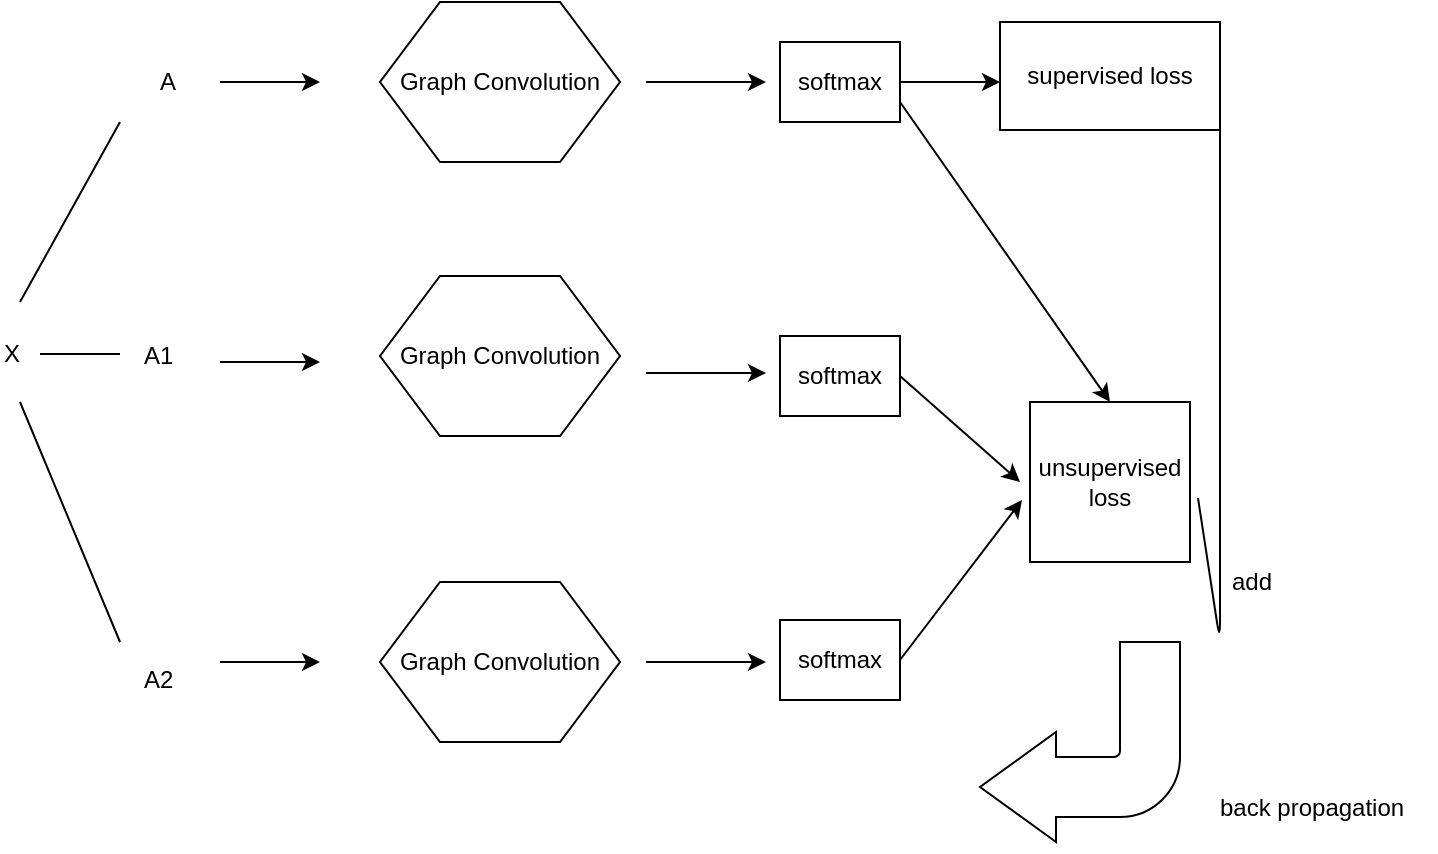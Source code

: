 <mxfile version="10.7.7" type="github"><diagram id="lhLb9V5Iixnyw5DytLfE" name="Page-1"><mxGraphModel dx="802" dy="643" grid="1" gridSize="10" guides="1" tooltips="1" connect="1" arrows="1" fold="1" page="1" pageScale="1" pageWidth="827" pageHeight="1169" background="none" math="0" shadow="0"><root><object label="" id="0"><mxCell/></object><mxCell id="1" parent="0"/><mxCell id="fMQAd8A8lo4QQlEFcTdK-2" value="&lt;div title=&quot;Page 6&quot;&gt;&lt;p&gt;&lt;br&gt;&lt;/p&gt;&lt;/div&gt;" style="text;html=1;resizable=0;points=[];autosize=1;align=left;verticalAlign=top;spacingTop=-4;" vertex="1" parent="1"><mxGeometry x="87" y="164" width="20" height="40" as="geometry"/></mxCell><mxCell id="fMQAd8A8lo4QQlEFcTdK-3" value="A" style="text;html=1;resizable=0;points=[];autosize=1;align=left;verticalAlign=top;spacingTop=-4;" vertex="1" parent="1"><mxGeometry x="108" y="130" width="20" height="20" as="geometry"/></mxCell><mxCell id="fMQAd8A8lo4QQlEFcTdK-4" value="A1" style="text;html=1;resizable=0;points=[];autosize=1;align=left;verticalAlign=top;spacingTop=-4;" vertex="1" parent="1"><mxGeometry x="100" y="267" width="30" height="20" as="geometry"/></mxCell><mxCell id="fMQAd8A8lo4QQlEFcTdK-5" value="A2" style="text;html=1;resizable=0;points=[];autosize=1;align=left;verticalAlign=top;spacingTop=-4;" vertex="1" parent="1"><mxGeometry x="100" y="429" width="30" height="20" as="geometry"/></mxCell><mxCell id="fMQAd8A8lo4QQlEFcTdK-6" value="X" style="text;html=1;resizable=0;points=[];autosize=1;align=left;verticalAlign=top;spacingTop=-4;" vertex="1" parent="1"><mxGeometry x="30" y="266" width="20" height="20" as="geometry"/></mxCell><mxCell id="fMQAd8A8lo4QQlEFcTdK-7" value="" style="endArrow=none;html=1;exitX=1;exitY=0.5;exitDx=0;exitDy=0;exitPerimeter=0;" edge="1" parent="1" source="fMQAd8A8lo4QQlEFcTdK-6"><mxGeometry width="50" height="50" relative="1" as="geometry"><mxPoint x="30" y="520" as="sourcePoint"/><mxPoint x="90" y="276" as="targetPoint"/></mxGeometry></mxCell><mxCell id="fMQAd8A8lo4QQlEFcTdK-8" value="" style="endArrow=none;html=1;" edge="1" parent="1"><mxGeometry width="50" height="50" relative="1" as="geometry"><mxPoint x="40" y="250" as="sourcePoint"/><mxPoint x="90" y="160" as="targetPoint"/></mxGeometry></mxCell><mxCell id="fMQAd8A8lo4QQlEFcTdK-9" value="" style="endArrow=none;html=1;" edge="1" parent="1"><mxGeometry width="50" height="50" relative="1" as="geometry"><mxPoint x="40" y="300" as="sourcePoint"/><mxPoint x="90" y="420" as="targetPoint"/></mxGeometry></mxCell><mxCell id="fMQAd8A8lo4QQlEFcTdK-10" value="" style="endArrow=classic;html=1;" edge="1" parent="1"><mxGeometry width="50" height="50" relative="1" as="geometry"><mxPoint x="140" y="140" as="sourcePoint"/><mxPoint x="190" y="140" as="targetPoint"/></mxGeometry></mxCell><mxCell id="fMQAd8A8lo4QQlEFcTdK-11" value="" style="endArrow=classic;html=1;" edge="1" parent="1"><mxGeometry width="50" height="50" relative="1" as="geometry"><mxPoint x="140" y="280" as="sourcePoint"/><mxPoint x="190" y="280" as="targetPoint"/></mxGeometry></mxCell><mxCell id="fMQAd8A8lo4QQlEFcTdK-12" value="" style="endArrow=classic;html=1;" edge="1" parent="1"><mxGeometry width="50" height="50" relative="1" as="geometry"><mxPoint x="140" y="430" as="sourcePoint"/><mxPoint x="190" y="430" as="targetPoint"/></mxGeometry></mxCell><mxCell id="fMQAd8A8lo4QQlEFcTdK-13" value="Graph Convolution&lt;br&gt;" style="shape=hexagon;perimeter=hexagonPerimeter2;whiteSpace=wrap;html=1;" vertex="1" parent="1"><mxGeometry x="220" y="100" width="120" height="80" as="geometry"/></mxCell><mxCell id="fMQAd8A8lo4QQlEFcTdK-15" value="Graph Convolution" style="shape=hexagon;perimeter=hexagonPerimeter2;whiteSpace=wrap;html=1;" vertex="1" parent="1"><mxGeometry x="220" y="237" width="120" height="80" as="geometry"/></mxCell><mxCell id="fMQAd8A8lo4QQlEFcTdK-16" value="&lt;span&gt;Graph Convolution&lt;/span&gt;" style="shape=hexagon;perimeter=hexagonPerimeter2;whiteSpace=wrap;html=1;" vertex="1" parent="1"><mxGeometry x="220" y="390" width="120" height="80" as="geometry"/></mxCell><mxCell id="fMQAd8A8lo4QQlEFcTdK-17" value="" style="endArrow=classic;html=1;" edge="1" parent="1"><mxGeometry width="50" height="50" relative="1" as="geometry"><mxPoint x="353" y="140" as="sourcePoint"/><mxPoint x="413" y="140" as="targetPoint"/></mxGeometry></mxCell><mxCell id="fMQAd8A8lo4QQlEFcTdK-18" value="softmax" style="rounded=0;whiteSpace=wrap;html=1;" vertex="1" parent="1"><mxGeometry x="420" y="120" width="60" height="40" as="geometry"/></mxCell><mxCell id="fMQAd8A8lo4QQlEFcTdK-22" value="" style="endArrow=classic;html=1;" edge="1" parent="1"><mxGeometry width="50" height="50" relative="1" as="geometry"><mxPoint x="353" y="285.5" as="sourcePoint"/><mxPoint x="413" y="285.5" as="targetPoint"/></mxGeometry></mxCell><mxCell id="fMQAd8A8lo4QQlEFcTdK-23" value="" style="endArrow=classic;html=1;" edge="1" parent="1"><mxGeometry width="50" height="50" relative="1" as="geometry"><mxPoint x="353" y="430" as="sourcePoint"/><mxPoint x="413" y="430" as="targetPoint"/></mxGeometry></mxCell><mxCell id="fMQAd8A8lo4QQlEFcTdK-24" value="softmax" style="rounded=0;whiteSpace=wrap;html=1;" vertex="1" parent="1"><mxGeometry x="420" y="267" width="60" height="40" as="geometry"/></mxCell><mxCell id="fMQAd8A8lo4QQlEFcTdK-25" value="softmax" style="rounded=0;whiteSpace=wrap;html=1;" vertex="1" parent="1"><mxGeometry x="420" y="409" width="60" height="40" as="geometry"/></mxCell><mxCell id="fMQAd8A8lo4QQlEFcTdK-26" value="" style="endArrow=classic;html=1;exitX=1;exitY=0.5;exitDx=0;exitDy=0;" edge="1" parent="1" source="fMQAd8A8lo4QQlEFcTdK-18"><mxGeometry width="50" height="50" relative="1" as="geometry"><mxPoint x="500" y="164" as="sourcePoint"/><mxPoint x="530" y="140" as="targetPoint"/></mxGeometry></mxCell><mxCell id="fMQAd8A8lo4QQlEFcTdK-27" value="supervised loss&lt;br&gt;" style="rounded=0;whiteSpace=wrap;html=1;" vertex="1" parent="1"><mxGeometry x="530" y="110" width="110" height="54" as="geometry"/></mxCell><mxCell id="fMQAd8A8lo4QQlEFcTdK-28" value="unsupervised loss&lt;br&gt;" style="whiteSpace=wrap;html=1;aspect=fixed;" vertex="1" parent="1"><mxGeometry x="545" y="300" width="80" height="80" as="geometry"/></mxCell><mxCell id="fMQAd8A8lo4QQlEFcTdK-29" value="" style="endArrow=classic;html=1;exitX=1;exitY=0.75;exitDx=0;exitDy=0;entryX=0.5;entryY=0;entryDx=0;entryDy=0;" edge="1" parent="1" source="fMQAd8A8lo4QQlEFcTdK-18" target="fMQAd8A8lo4QQlEFcTdK-28"><mxGeometry width="50" height="50" relative="1" as="geometry"><mxPoint x="470" y="250" as="sourcePoint"/><mxPoint x="520" y="200" as="targetPoint"/></mxGeometry></mxCell><mxCell id="fMQAd8A8lo4QQlEFcTdK-30" value="" style="endArrow=classic;html=1;exitX=1;exitY=0.5;exitDx=0;exitDy=0;" edge="1" parent="1" source="fMQAd8A8lo4QQlEFcTdK-24"><mxGeometry width="50" height="50" relative="1" as="geometry"><mxPoint x="510" y="212" as="sourcePoint"/><mxPoint x="540" y="340" as="targetPoint"/></mxGeometry></mxCell><mxCell id="fMQAd8A8lo4QQlEFcTdK-31" value="" style="endArrow=classic;html=1;exitX=1;exitY=0.5;exitDx=0;exitDy=0;entryX=-0.05;entryY=0.613;entryDx=0;entryDy=0;entryPerimeter=0;" edge="1" parent="1" source="fMQAd8A8lo4QQlEFcTdK-25" target="fMQAd8A8lo4QQlEFcTdK-28"><mxGeometry width="50" height="50" relative="1" as="geometry"><mxPoint x="30" y="540" as="sourcePoint"/><mxPoint x="80" y="490" as="targetPoint"/></mxGeometry></mxCell><mxCell id="fMQAd8A8lo4QQlEFcTdK-34" value="" style="html=1;shadow=0;dashed=0;align=center;verticalAlign=middle;shape=mxgraph.arrows2.bendArrow;dy=15;dx=38;notch=0;arrowHead=55;rounded=1;rotation=180;" vertex="1" parent="1"><mxGeometry x="520" y="420" width="100" height="100" as="geometry"/></mxCell><mxCell id="fMQAd8A8lo4QQlEFcTdK-36" value="" style="endArrow=none;html=1;entryX=1;entryY=0.25;entryDx=0;entryDy=0;exitX=1.05;exitY=0.6;exitDx=0;exitDy=0;exitPerimeter=0;" edge="1" parent="1" source="fMQAd8A8lo4QQlEFcTdK-28" target="fMQAd8A8lo4QQlEFcTdK-27"><mxGeometry width="50" height="50" relative="1" as="geometry"><mxPoint x="660" y="292" as="sourcePoint"/><mxPoint x="710" y="242" as="targetPoint"/><Array as="points"><mxPoint x="640" y="420"/></Array></mxGeometry></mxCell><mxCell id="fMQAd8A8lo4QQlEFcTdK-37" value="add" style="text;html=1;resizable=0;points=[];autosize=1;align=left;verticalAlign=top;spacingTop=-4;" vertex="1" parent="1"><mxGeometry x="644" y="380" width="40" height="20" as="geometry"/></mxCell><mxCell id="fMQAd8A8lo4QQlEFcTdK-38" value="back propagation&lt;br&gt;&lt;br&gt;" style="text;html=1;resizable=0;points=[];autosize=1;align=left;verticalAlign=top;spacingTop=-4;" vertex="1" parent="1"><mxGeometry x="638" y="493" width="110" height="30" as="geometry"/></mxCell></root></mxGraphModel></diagram></mxfile>